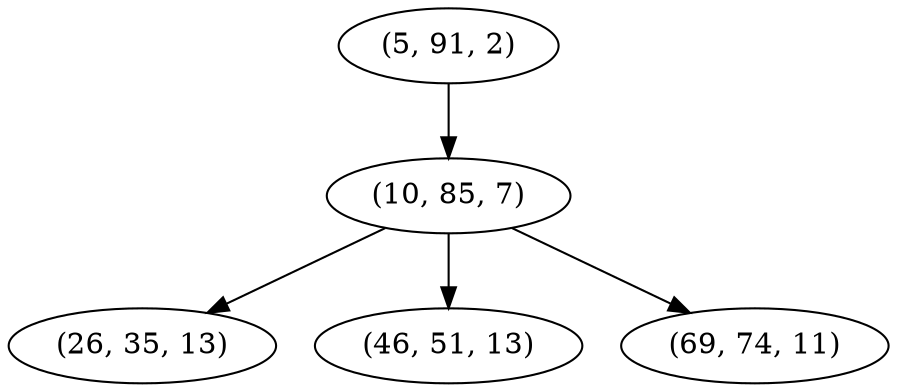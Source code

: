 digraph tree {
    "(5, 91, 2)";
    "(10, 85, 7)";
    "(26, 35, 13)";
    "(46, 51, 13)";
    "(69, 74, 11)";
    "(5, 91, 2)" -> "(10, 85, 7)";
    "(10, 85, 7)" -> "(26, 35, 13)";
    "(10, 85, 7)" -> "(46, 51, 13)";
    "(10, 85, 7)" -> "(69, 74, 11)";
}
